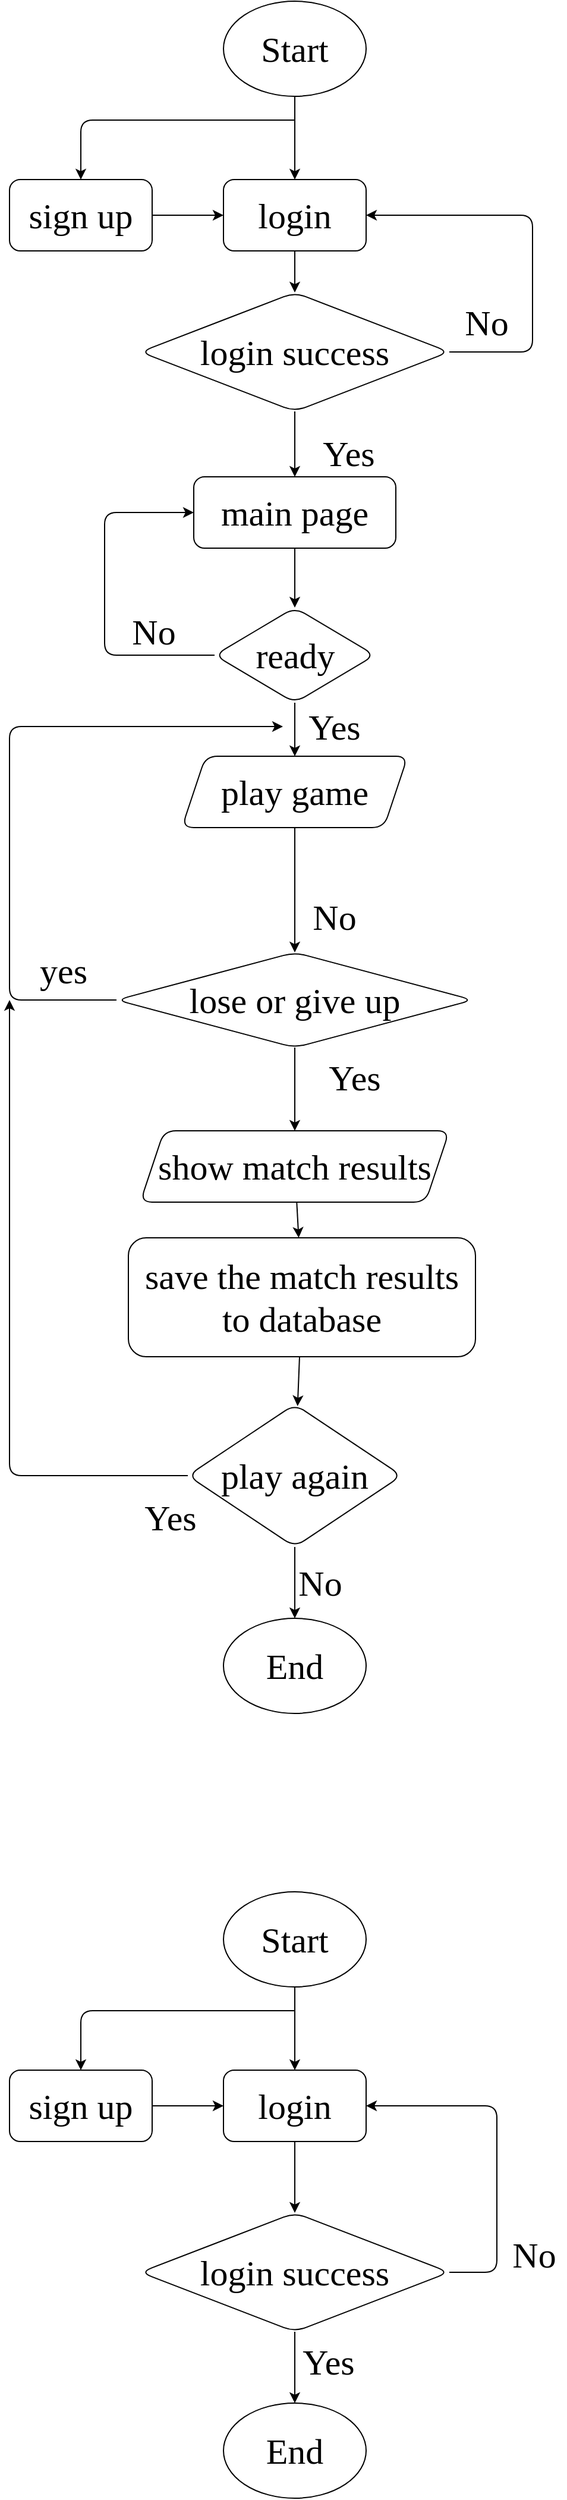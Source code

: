 <mxfile version="22.0.3" type="github">
  <diagram id="ZiwUPvzdd0FMuqxAXoV6" name="Page-1">
    <mxGraphModel dx="1434" dy="830" grid="0" gridSize="10" guides="1" tooltips="1" connect="1" arrows="1" fold="1" page="0" pageScale="1" pageWidth="850" pageHeight="1100" background="none" math="0" shadow="0">
      <root>
        <mxCell id="0" />
        <mxCell id="1" parent="0" />
        <mxCell id="14" value="" style="edgeStyle=none;html=1;fontSize=30;fontFamily=th sarabun psk;fontSource=https%3A%2F%2Ffonts.googleapis.com%2Fcss%3Ffamily%3Dth%2Bsarabun%2Bpsk;" parent="1" source="2" target="3" edge="1">
          <mxGeometry relative="1" as="geometry" />
        </mxCell>
        <mxCell id="42" style="edgeStyle=none;html=1;endArrow=classic;endFill=1;fontSize=30;fontFamily=th sarabun psk;fontSource=https%3A%2F%2Ffonts.googleapis.com%2Fcss%3Ffamily%3Dth%2Bsarabun%2Bpsk;" parent="1" target="41" edge="1">
          <mxGeometry relative="1" as="geometry">
            <Array as="points">
              <mxPoint x="260" y="140" />
            </Array>
            <mxPoint x="440" y="140" as="sourcePoint" />
          </mxGeometry>
        </mxCell>
        <mxCell id="2" value="&lt;font data-font-src=&quot;https://fonts.googleapis.com/css?family=ansana+new&quot;&gt;Start&lt;/font&gt;" style="ellipse;whiteSpace=wrap;html=1;fontSize=30;rounded=1;fontFamily=th sarabun psk;fontSource=https%3A%2F%2Ffonts.googleapis.com%2Fcss%3Ffamily%3Dth%2Bsarabun%2Bpsk;" parent="1" vertex="1">
          <mxGeometry x="380" y="40" width="120" height="80" as="geometry" />
        </mxCell>
        <mxCell id="15" value="" style="edgeStyle=none;html=1;fontSize=30;fontFamily=th sarabun psk;fontSource=https%3A%2F%2Ffonts.googleapis.com%2Fcss%3Ffamily%3Dth%2Bsarabun%2Bpsk;" parent="1" source="3" target="4" edge="1">
          <mxGeometry relative="1" as="geometry" />
        </mxCell>
        <mxCell id="3" value="&lt;font data-font-src=&quot;https://fonts.googleapis.com/css?family=ansana+new&quot;&gt;login&lt;/font&gt;" style="rounded=1;whiteSpace=wrap;html=1;fontSize=30;fontFamily=th sarabun psk;fontSource=https%3A%2F%2Ffonts.googleapis.com%2Fcss%3Ffamily%3Dth%2Bsarabun%2Bpsk;" parent="1" vertex="1">
          <mxGeometry x="380" y="190" width="120" height="60" as="geometry" />
        </mxCell>
        <mxCell id="16" value="" style="edgeStyle=none;html=1;fontSize=30;fontFamily=th sarabun psk;fontSource=https%3A%2F%2Ffonts.googleapis.com%2Fcss%3Ffamily%3Dth%2Bsarabun%2Bpsk;" parent="1" source="4" target="5" edge="1">
          <mxGeometry relative="1" as="geometry" />
        </mxCell>
        <mxCell id="32" style="edgeStyle=none;html=1;exitX=1;exitY=0.5;exitDx=0;exitDy=0;entryX=1;entryY=0.5;entryDx=0;entryDy=0;fontSize=30;fontFamily=th sarabun psk;fontSource=https%3A%2F%2Ffonts.googleapis.com%2Fcss%3Ffamily%3Dth%2Bsarabun%2Bpsk;" parent="1" source="4" target="3" edge="1">
          <mxGeometry relative="1" as="geometry">
            <Array as="points">
              <mxPoint x="640" y="335" />
              <mxPoint x="640" y="220" />
            </Array>
          </mxGeometry>
        </mxCell>
        <mxCell id="4" value="login success" style="rhombus;whiteSpace=wrap;html=1;fontSize=30;rounded=1;fontFamily=th sarabun psk;fontSource=https%3A%2F%2Ffonts.googleapis.com%2Fcss%3Ffamily%3Dth%2Bsarabun%2Bpsk;" parent="1" vertex="1">
          <mxGeometry x="310" y="285" width="260" height="100" as="geometry" />
        </mxCell>
        <mxCell id="46" value="" style="edgeStyle=none;html=1;fontSize=30;fontFamily=th sarabun psk;fontSource=https%3A%2F%2Ffonts.googleapis.com%2Fcss%3Ffamily%3Dth%2Bsarabun%2Bpsk;" parent="1" source="5" target="45" edge="1">
          <mxGeometry relative="1" as="geometry" />
        </mxCell>
        <mxCell id="5" value="main page" style="rounded=1;whiteSpace=wrap;html=1;fontSize=30;fontFamily=th sarabun psk;fontSource=https%3A%2F%2Ffonts.googleapis.com%2Fcss%3Ffamily%3Dth%2Bsarabun%2Bpsk;" parent="1" vertex="1">
          <mxGeometry x="355" y="440" width="170" height="60" as="geometry" />
        </mxCell>
        <mxCell id="20" value="" style="edgeStyle=none;html=1;fontSize=30;fontFamily=th sarabun psk;fontSource=https%3A%2F%2Ffonts.googleapis.com%2Fcss%3Ffamily%3Dth%2Bsarabun%2Bpsk;" parent="1" source="8" target="10" edge="1">
          <mxGeometry relative="1" as="geometry" />
        </mxCell>
        <mxCell id="51" style="edgeStyle=none;html=1;fontSize=30;fontFamily=th sarabun psk;fontSource=https%3A%2F%2Ffonts.googleapis.com%2Fcss%3Ffamily%3Dth%2Bsarabun%2Bpsk;" parent="1" source="8" edge="1">
          <mxGeometry relative="1" as="geometry">
            <mxPoint x="430" y="650" as="targetPoint" />
            <Array as="points">
              <mxPoint x="200" y="880" />
              <mxPoint x="200" y="650" />
            </Array>
          </mxGeometry>
        </mxCell>
        <mxCell id="8" value="lose or give up" style="rhombus;whiteSpace=wrap;html=1;fontSize=30;rounded=1;fontFamily=th sarabun psk;fontSource=https%3A%2F%2Ffonts.googleapis.com%2Fcss%3Ffamily%3Dth%2Bsarabun%2Bpsk;" parent="1" vertex="1">
          <mxGeometry x="290" y="840" width="300" height="80" as="geometry" />
        </mxCell>
        <mxCell id="44" style="edgeStyle=none;html=1;entryX=0.5;entryY=0;entryDx=0;entryDy=0;fontSize=30;fontFamily=th sarabun psk;fontSource=https%3A%2F%2Ffonts.googleapis.com%2Fcss%3Ffamily%3Dth%2Bsarabun%2Bpsk;" parent="1" source="9" target="8" edge="1">
          <mxGeometry relative="1" as="geometry" />
        </mxCell>
        <mxCell id="9" value="play game" style="shape=parallelogram;perimeter=parallelogramPerimeter;whiteSpace=wrap;html=1;fixedSize=1;fontSize=30;rounded=1;fontFamily=th sarabun psk;fontSource=https%3A%2F%2Ffonts.googleapis.com%2Fcss%3Ffamily%3Dth%2Bsarabun%2Bpsk;" parent="1" vertex="1">
          <mxGeometry x="345" y="675" width="190" height="60" as="geometry" />
        </mxCell>
        <mxCell id="21" value="" style="edgeStyle=none;html=1;fontSize=30;fontFamily=th sarabun psk;fontSource=https%3A%2F%2Ffonts.googleapis.com%2Fcss%3Ffamily%3Dth%2Bsarabun%2Bpsk;" parent="1" source="10" target="11" edge="1">
          <mxGeometry relative="1" as="geometry" />
        </mxCell>
        <mxCell id="10" value="show match results" style="shape=parallelogram;perimeter=parallelogramPerimeter;whiteSpace=wrap;html=1;fixedSize=1;fontSize=30;rounded=1;fontFamily=th sarabun psk;fontSource=https%3A%2F%2Ffonts.googleapis.com%2Fcss%3Ffamily%3Dth%2Bsarabun%2Bpsk;" parent="1" vertex="1">
          <mxGeometry x="310" y="990" width="260" height="60" as="geometry" />
        </mxCell>
        <mxCell id="22" value="" style="edgeStyle=none;html=1;fontSize=30;fontFamily=th sarabun psk;fontSource=https%3A%2F%2Ffonts.googleapis.com%2Fcss%3Ffamily%3Dth%2Bsarabun%2Bpsk;" parent="1" source="11" target="12" edge="1">
          <mxGeometry relative="1" as="geometry" />
        </mxCell>
        <mxCell id="11" value="save the match results to database" style="rounded=1;whiteSpace=wrap;html=1;fontSize=30;fontFamily=th sarabun psk;fontSource=https%3A%2F%2Ffonts.googleapis.com%2Fcss%3Ffamily%3Dth%2Bsarabun%2Bpsk;" parent="1" vertex="1">
          <mxGeometry x="300" y="1080" width="292" height="100" as="geometry" />
        </mxCell>
        <mxCell id="23" value="" style="edgeStyle=none;html=1;fontSize=30;fontFamily=th sarabun psk;fontSource=https%3A%2F%2Ffonts.googleapis.com%2Fcss%3Ffamily%3Dth%2Bsarabun%2Bpsk;" parent="1" source="12" target="13" edge="1">
          <mxGeometry relative="1" as="geometry" />
        </mxCell>
        <mxCell id="53" style="edgeStyle=none;html=1;fontSize=30;fontFamily=th sarabun psk;fontSource=https%3A%2F%2Ffonts.googleapis.com%2Fcss%3Ffamily%3Dth%2Bsarabun%2Bpsk;" parent="1" source="12" edge="1">
          <mxGeometry relative="1" as="geometry">
            <mxPoint x="200" y="880" as="targetPoint" />
            <Array as="points">
              <mxPoint x="200" y="1280" />
            </Array>
          </mxGeometry>
        </mxCell>
        <mxCell id="12" value="play again" style="rhombus;whiteSpace=wrap;html=1;fontSize=30;rounded=1;fontFamily=th sarabun psk;fontSource=https%3A%2F%2Ffonts.googleapis.com%2Fcss%3Ffamily%3Dth%2Bsarabun%2Bpsk;" parent="1" vertex="1">
          <mxGeometry x="350" y="1220" width="180" height="120" as="geometry" />
        </mxCell>
        <mxCell id="13" value="End" style="ellipse;whiteSpace=wrap;html=1;fontSize=30;rounded=1;fontFamily=th sarabun psk;fontSource=https%3A%2F%2Ffonts.googleapis.com%2Fcss%3Ffamily%3Dth%2Bsarabun%2Bpsk;" parent="1" vertex="1">
          <mxGeometry x="380" y="1400" width="120" height="80" as="geometry" />
        </mxCell>
        <mxCell id="24" value="Yes" style="text;html=1;align=center;verticalAlign=middle;resizable=0;points=[];autosize=1;strokeColor=none;fillColor=none;fontSize=30;rounded=1;fontFamily=th sarabun psk;fontSource=https%3A%2F%2Ffonts.googleapis.com%2Fcss%3Ffamily%3Dth%2Bsarabun%2Bpsk;" parent="1" vertex="1">
          <mxGeometry x="454" y="396" width="62" height="48" as="geometry" />
        </mxCell>
        <mxCell id="25" value="No" style="text;html=1;align=center;verticalAlign=middle;resizable=0;points=[];autosize=1;strokeColor=none;fillColor=none;fontSize=30;rounded=1;fontFamily=th sarabun psk;fontSource=https%3A%2F%2Ffonts.googleapis.com%2Fcss%3Ffamily%3Dth%2Bsarabun%2Bpsk;" parent="1" vertex="1">
          <mxGeometry x="445.5" y="786" width="55" height="48" as="geometry" />
        </mxCell>
        <mxCell id="26" value="Yes" style="text;html=1;align=center;verticalAlign=middle;resizable=0;points=[];autosize=1;strokeColor=none;fillColor=none;fontSize=30;rounded=1;fontFamily=th sarabun psk;fontSource=https%3A%2F%2Ffonts.googleapis.com%2Fcss%3Ffamily%3Dth%2Bsarabun%2Bpsk;" parent="1" vertex="1">
          <mxGeometry x="459" y="921" width="62" height="48" as="geometry" />
        </mxCell>
        <mxCell id="27" value="No" style="text;html=1;align=center;verticalAlign=middle;resizable=0;points=[];autosize=1;strokeColor=none;fillColor=none;fontSize=30;rounded=1;fontFamily=th sarabun psk;fontSource=https%3A%2F%2Ffonts.googleapis.com%2Fcss%3Ffamily%3Dth%2Bsarabun%2Bpsk;" parent="1" vertex="1">
          <mxGeometry x="433" y="1346" width="55" height="48" as="geometry" />
        </mxCell>
        <mxCell id="33" value="No" style="text;html=1;align=center;verticalAlign=middle;resizable=0;points=[];autosize=1;strokeColor=none;fillColor=none;fontSize=30;rounded=1;fontFamily=th sarabun psk;fontSource=https%3A%2F%2Ffonts.googleapis.com%2Fcss%3Ffamily%3Dth%2Bsarabun%2Bpsk;" parent="1" vertex="1">
          <mxGeometry x="573" y="286" width="55" height="48" as="geometry" />
        </mxCell>
        <mxCell id="37" value="Yes" style="text;html=1;align=center;verticalAlign=middle;resizable=0;points=[];autosize=1;strokeColor=none;fillColor=none;fontSize=30;rounded=1;fontFamily=th sarabun psk;fontSource=https%3A%2F%2Ffonts.googleapis.com%2Fcss%3Ffamily%3Dth%2Bsarabun%2Bpsk;" parent="1" vertex="1">
          <mxGeometry x="304" y="1291" width="62" height="48" as="geometry" />
        </mxCell>
        <mxCell id="43" value="" style="edgeStyle=none;html=1;endArrow=classic;endFill=1;fontSize=30;fontFamily=th sarabun psk;fontSource=https%3A%2F%2Ffonts.googleapis.com%2Fcss%3Ffamily%3Dth%2Bsarabun%2Bpsk;" parent="1" source="41" target="3" edge="1">
          <mxGeometry relative="1" as="geometry" />
        </mxCell>
        <mxCell id="41" value="sign up" style="rounded=1;whiteSpace=wrap;html=1;fontSize=30;fontFamily=th sarabun psk;fontSource=https%3A%2F%2Ffonts.googleapis.com%2Fcss%3Ffamily%3Dth%2Bsarabun%2Bpsk;" parent="1" vertex="1">
          <mxGeometry x="200" y="190" width="120" height="60" as="geometry" />
        </mxCell>
        <mxCell id="47" value="" style="edgeStyle=none;html=1;fontSize=30;fontFamily=th sarabun psk;fontSource=https%3A%2F%2Ffonts.googleapis.com%2Fcss%3Ffamily%3Dth%2Bsarabun%2Bpsk;" parent="1" source="45" target="9" edge="1">
          <mxGeometry relative="1" as="geometry" />
        </mxCell>
        <mxCell id="49" style="edgeStyle=none;html=1;entryX=0;entryY=0.5;entryDx=0;entryDy=0;fontSize=30;fontFamily=th sarabun psk;fontSource=https%3A%2F%2Ffonts.googleapis.com%2Fcss%3Ffamily%3Dth%2Bsarabun%2Bpsk;" parent="1" source="45" target="5" edge="1">
          <mxGeometry relative="1" as="geometry">
            <mxPoint x="430" y="520" as="targetPoint" />
            <Array as="points">
              <mxPoint x="280" y="590" />
              <mxPoint x="280" y="470" />
            </Array>
          </mxGeometry>
        </mxCell>
        <mxCell id="45" value="ready" style="rhombus;whiteSpace=wrap;html=1;fontSize=30;rounded=1;fontFamily=th sarabun psk;fontSource=https%3A%2F%2Ffonts.googleapis.com%2Fcss%3Ffamily%3Dth%2Bsarabun%2Bpsk;" parent="1" vertex="1">
          <mxGeometry x="372.5" y="550" width="135" height="80" as="geometry" />
        </mxCell>
        <mxCell id="48" value="Yes" style="text;html=1;align=center;verticalAlign=middle;resizable=0;points=[];autosize=1;strokeColor=none;fillColor=none;fontSize=30;rounded=1;fontFamily=th sarabun psk;fontSource=https%3A%2F%2Ffonts.googleapis.com%2Fcss%3Ffamily%3Dth%2Bsarabun%2Bpsk;" parent="1" vertex="1">
          <mxGeometry x="441.5" y="626" width="62" height="48" as="geometry" />
        </mxCell>
        <mxCell id="50" value="No" style="text;html=1;align=center;verticalAlign=middle;resizable=0;points=[];autosize=1;strokeColor=none;fillColor=none;fontSize=30;rounded=1;fontFamily=th sarabun psk;fontSource=https%3A%2F%2Ffonts.googleapis.com%2Fcss%3Ffamily%3Dth%2Bsarabun%2Bpsk;" parent="1" vertex="1">
          <mxGeometry x="293" y="546" width="55" height="48" as="geometry" />
        </mxCell>
        <mxCell id="52" value="yes" style="text;html=1;align=center;verticalAlign=middle;resizable=0;points=[];autosize=1;strokeColor=none;fillColor=none;fontSize=30;rounded=1;fontFamily=th sarabun psk;fontSource=https%3A%2F%2Ffonts.googleapis.com%2Fcss%3Ffamily%3Dth%2Bsarabun%2Bpsk;" parent="1" vertex="1">
          <mxGeometry x="216" y="831" width="58" height="48" as="geometry" />
        </mxCell>
        <mxCell id="54" value="" style="edgeStyle=none;html=1;fontSize=30;fontFamily=th sarabun psk;fontSource=https%3A%2F%2Ffonts.googleapis.com%2Fcss%3Ffamily%3Dth%2Bsarabun%2Bpsk;" parent="1" source="56" target="58" edge="1">
          <mxGeometry relative="1" as="geometry" />
        </mxCell>
        <mxCell id="55" style="edgeStyle=none;html=1;endArrow=classic;endFill=1;fontSize=30;fontFamily=th sarabun psk;fontSource=https%3A%2F%2Ffonts.googleapis.com%2Fcss%3Ffamily%3Dth%2Bsarabun%2Bpsk;" parent="1" target="64" edge="1">
          <mxGeometry relative="1" as="geometry">
            <Array as="points">
              <mxPoint x="260" y="1730" />
            </Array>
            <mxPoint x="440" y="1730" as="sourcePoint" />
          </mxGeometry>
        </mxCell>
        <mxCell id="56" value="Start" style="ellipse;whiteSpace=wrap;html=1;fontSize=30;rounded=1;fontFamily=th sarabun psk;fontSource=https%3A%2F%2Ffonts.googleapis.com%2Fcss%3Ffamily%3Dth%2Bsarabun%2Bpsk;" parent="1" vertex="1">
          <mxGeometry x="380" y="1630" width="120" height="80" as="geometry" />
        </mxCell>
        <mxCell id="57" value="" style="edgeStyle=none;html=1;fontSize=30;fontFamily=th sarabun psk;fontSource=https%3A%2F%2Ffonts.googleapis.com%2Fcss%3Ffamily%3Dth%2Bsarabun%2Bpsk;" parent="1" source="58" target="60" edge="1">
          <mxGeometry relative="1" as="geometry" />
        </mxCell>
        <mxCell id="58" value="login" style="rounded=1;whiteSpace=wrap;html=1;fontSize=30;fontFamily=th sarabun psk;fontSource=https%3A%2F%2Ffonts.googleapis.com%2Fcss%3Ffamily%3Dth%2Bsarabun%2Bpsk;" parent="1" vertex="1">
          <mxGeometry x="380" y="1780" width="120" height="60" as="geometry" />
        </mxCell>
        <mxCell id="59" style="edgeStyle=none;html=1;exitX=1;exitY=0.5;exitDx=0;exitDy=0;entryX=1;entryY=0.5;entryDx=0;entryDy=0;fontSize=30;fontFamily=th sarabun psk;fontSource=https%3A%2F%2Ffonts.googleapis.com%2Fcss%3Ffamily%3Dth%2Bsarabun%2Bpsk;" parent="1" source="60" target="58" edge="1">
          <mxGeometry relative="1" as="geometry">
            <Array as="points">
              <mxPoint x="610" y="1950" />
              <mxPoint x="610" y="1810" />
            </Array>
          </mxGeometry>
        </mxCell>
        <mxCell id="66" value="" style="edgeStyle=none;html=1;fontSize=30;fontFamily=th sarabun psk;fontSource=https%3A%2F%2Ffonts.googleapis.com%2Fcss%3Ffamily%3Dth%2Bsarabun%2Bpsk;" parent="1" source="60" target="65" edge="1">
          <mxGeometry relative="1" as="geometry" />
        </mxCell>
        <mxCell id="60" value="login success" style="rhombus;whiteSpace=wrap;html=1;fontSize=30;rounded=1;fontFamily=th sarabun psk;fontSource=https%3A%2F%2Ffonts.googleapis.com%2Fcss%3Ffamily%3Dth%2Bsarabun%2Bpsk;" parent="1" vertex="1">
          <mxGeometry x="310" y="1900" width="260" height="100" as="geometry" />
        </mxCell>
        <mxCell id="62" value="No" style="text;html=1;align=center;verticalAlign=middle;resizable=0;points=[];autosize=1;strokeColor=none;fillColor=none;fontSize=30;rounded=1;fontFamily=th sarabun psk;fontSource=https%3A%2F%2Ffonts.googleapis.com%2Fcss%3Ffamily%3Dth%2Bsarabun%2Bpsk;" parent="1" vertex="1">
          <mxGeometry x="613" y="1911" width="55" height="48" as="geometry" />
        </mxCell>
        <mxCell id="63" value="" style="edgeStyle=none;html=1;endArrow=classic;endFill=1;fontSize=30;fontFamily=th sarabun psk;fontSource=https%3A%2F%2Ffonts.googleapis.com%2Fcss%3Ffamily%3Dth%2Bsarabun%2Bpsk;" parent="1" source="64" target="58" edge="1">
          <mxGeometry relative="1" as="geometry" />
        </mxCell>
        <mxCell id="64" value="sign up" style="rounded=1;whiteSpace=wrap;html=1;fontSize=30;fontFamily=th sarabun psk;fontSource=https%3A%2F%2Ffonts.googleapis.com%2Fcss%3Ffamily%3Dth%2Bsarabun%2Bpsk;" parent="1" vertex="1">
          <mxGeometry x="200" y="1780" width="120" height="60" as="geometry" />
        </mxCell>
        <mxCell id="65" value="End" style="ellipse;whiteSpace=wrap;html=1;fontSize=30;rounded=1;fontFamily=th sarabun psk;fontSource=https%3A%2F%2Ffonts.googleapis.com%2Fcss%3Ffamily%3Dth%2Bsarabun%2Bpsk;" parent="1" vertex="1">
          <mxGeometry x="380" y="2060" width="120" height="80" as="geometry" />
        </mxCell>
        <mxCell id="67" value="Yes" style="text;html=1;align=center;verticalAlign=middle;resizable=0;points=[];autosize=1;strokeColor=none;fillColor=none;fontSize=30;rounded=1;fontFamily=th sarabun psk;fontSource=https%3A%2F%2Ffonts.googleapis.com%2Fcss%3Ffamily%3Dth%2Bsarabun%2Bpsk;" parent="1" vertex="1">
          <mxGeometry x="436.5" y="2001" width="62" height="48" as="geometry" />
        </mxCell>
      </root>
    </mxGraphModel>
  </diagram>
</mxfile>
